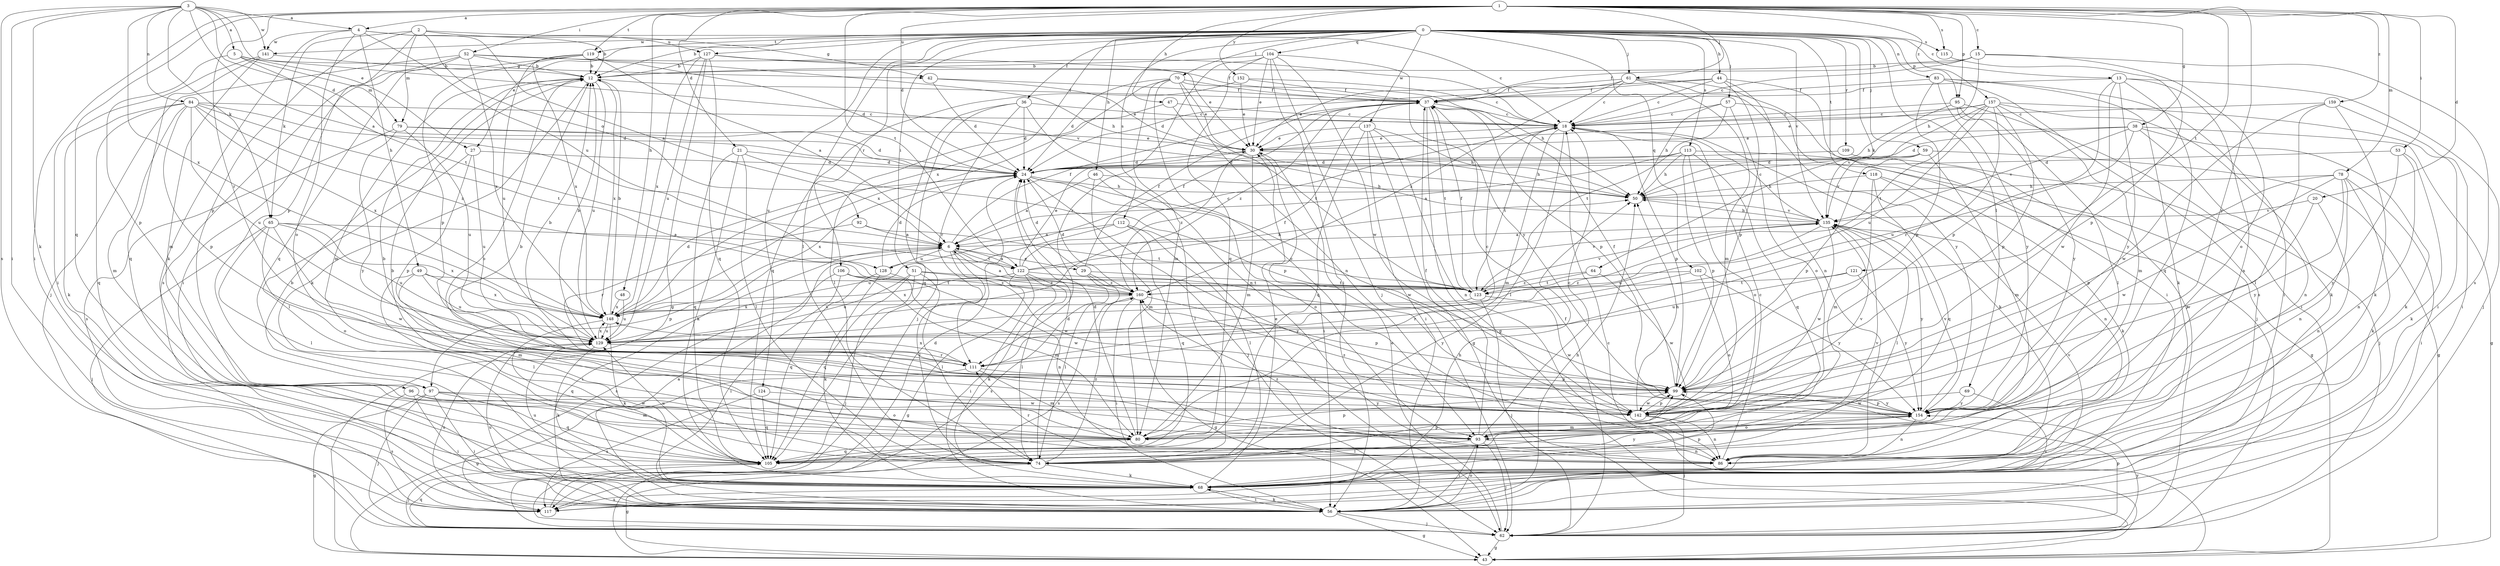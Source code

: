 strict digraph  {
0;
1;
2;
3;
4;
5;
6;
12;
13;
15;
18;
20;
21;
24;
27;
29;
30;
36;
37;
38;
42;
43;
44;
46;
47;
48;
49;
50;
51;
52;
53;
56;
57;
59;
61;
62;
64;
65;
68;
69;
70;
74;
78;
79;
80;
83;
84;
86;
92;
93;
95;
96;
97;
99;
102;
104;
105;
106;
109;
111;
112;
113;
115;
117;
118;
119;
121;
122;
123;
124;
127;
128;
129;
135;
137;
141;
142;
148;
152;
154;
157;
159;
160;
0 -> 12  [label=b];
0 -> 13  [label=c];
0 -> 27  [label=e];
0 -> 36  [label=f];
0 -> 44  [label=h];
0 -> 46  [label=h];
0 -> 51  [label=i];
0 -> 57  [label=j];
0 -> 59  [label=j];
0 -> 61  [label=j];
0 -> 64  [label=k];
0 -> 69  [label=l];
0 -> 70  [label=l];
0 -> 74  [label=l];
0 -> 83  [label=n];
0 -> 95  [label=p];
0 -> 102  [label=q];
0 -> 104  [label=q];
0 -> 106  [label=r];
0 -> 109  [label=r];
0 -> 112  [label=s];
0 -> 113  [label=s];
0 -> 115  [label=s];
0 -> 118  [label=t];
0 -> 119  [label=t];
0 -> 124  [label=u];
0 -> 127  [label=u];
0 -> 135  [label=v];
0 -> 137  [label=w];
0 -> 141  [label=w];
0 -> 148  [label=x];
1 -> 4  [label=a];
1 -> 15  [label=c];
1 -> 20  [label=d];
1 -> 21  [label=d];
1 -> 24  [label=d];
1 -> 38  [label=g];
1 -> 47  [label=h];
1 -> 48  [label=h];
1 -> 52  [label=i];
1 -> 53  [label=i];
1 -> 56  [label=i];
1 -> 61  [label=j];
1 -> 78  [label=m];
1 -> 95  [label=p];
1 -> 105  [label=q];
1 -> 111  [label=r];
1 -> 115  [label=s];
1 -> 119  [label=t];
1 -> 121  [label=t];
1 -> 122  [label=t];
1 -> 152  [label=y];
1 -> 154  [label=y];
1 -> 157  [label=z];
1 -> 159  [label=z];
2 -> 18  [label=c];
2 -> 42  [label=g];
2 -> 65  [label=k];
2 -> 79  [label=m];
2 -> 92  [label=o];
2 -> 96  [label=p];
2 -> 97  [label=p];
2 -> 127  [label=u];
3 -> 4  [label=a];
3 -> 5  [label=a];
3 -> 6  [label=a];
3 -> 24  [label=d];
3 -> 27  [label=e];
3 -> 56  [label=i];
3 -> 65  [label=k];
3 -> 68  [label=k];
3 -> 84  [label=n];
3 -> 117  [label=s];
3 -> 141  [label=w];
3 -> 148  [label=x];
4 -> 6  [label=a];
4 -> 12  [label=b];
4 -> 49  [label=h];
4 -> 68  [label=k];
4 -> 93  [label=o];
4 -> 128  [label=u];
4 -> 141  [label=w];
5 -> 42  [label=g];
5 -> 79  [label=m];
5 -> 97  [label=p];
5 -> 122  [label=t];
5 -> 135  [label=v];
6 -> 29  [label=e];
6 -> 37  [label=f];
6 -> 56  [label=i];
6 -> 74  [label=l];
6 -> 97  [label=p];
6 -> 122  [label=t];
6 -> 128  [label=u];
6 -> 142  [label=w];
6 -> 154  [label=y];
12 -> 37  [label=f];
12 -> 68  [label=k];
12 -> 80  [label=m];
12 -> 93  [label=o];
12 -> 129  [label=u];
12 -> 148  [label=x];
13 -> 37  [label=f];
13 -> 62  [label=j];
13 -> 86  [label=n];
13 -> 99  [label=p];
13 -> 105  [label=q];
13 -> 142  [label=w];
13 -> 154  [label=y];
15 -> 12  [label=b];
15 -> 18  [label=c];
15 -> 37  [label=f];
15 -> 50  [label=h];
15 -> 93  [label=o];
15 -> 117  [label=s];
18 -> 30  [label=e];
18 -> 68  [label=k];
18 -> 74  [label=l];
18 -> 80  [label=m];
18 -> 99  [label=p];
18 -> 123  [label=t];
20 -> 86  [label=n];
20 -> 135  [label=v];
20 -> 142  [label=w];
21 -> 24  [label=d];
21 -> 68  [label=k];
21 -> 74  [label=l];
21 -> 99  [label=p];
21 -> 105  [label=q];
24 -> 50  [label=h];
24 -> 62  [label=j];
24 -> 93  [label=o];
24 -> 142  [label=w];
24 -> 148  [label=x];
27 -> 24  [label=d];
27 -> 74  [label=l];
27 -> 99  [label=p];
27 -> 129  [label=u];
29 -> 24  [label=d];
29 -> 37  [label=f];
29 -> 74  [label=l];
29 -> 117  [label=s];
29 -> 123  [label=t];
29 -> 160  [label=z];
30 -> 24  [label=d];
30 -> 50  [label=h];
30 -> 56  [label=i];
30 -> 80  [label=m];
30 -> 160  [label=z];
36 -> 18  [label=c];
36 -> 24  [label=d];
36 -> 62  [label=j];
36 -> 86  [label=n];
36 -> 105  [label=q];
36 -> 111  [label=r];
37 -> 18  [label=c];
37 -> 43  [label=g];
37 -> 99  [label=p];
37 -> 123  [label=t];
37 -> 160  [label=z];
38 -> 24  [label=d];
38 -> 30  [label=e];
38 -> 43  [label=g];
38 -> 68  [label=k];
38 -> 86  [label=n];
38 -> 129  [label=u];
38 -> 135  [label=v];
42 -> 24  [label=d];
42 -> 30  [label=e];
42 -> 37  [label=f];
43 -> 18  [label=c];
44 -> 18  [label=c];
44 -> 24  [label=d];
44 -> 37  [label=f];
44 -> 56  [label=i];
44 -> 86  [label=n];
44 -> 99  [label=p];
46 -> 6  [label=a];
46 -> 50  [label=h];
46 -> 74  [label=l];
46 -> 80  [label=m];
47 -> 18  [label=c];
47 -> 74  [label=l];
47 -> 123  [label=t];
48 -> 129  [label=u];
48 -> 148  [label=x];
49 -> 74  [label=l];
49 -> 80  [label=m];
49 -> 123  [label=t];
49 -> 129  [label=u];
49 -> 148  [label=x];
50 -> 135  [label=v];
51 -> 62  [label=j];
51 -> 74  [label=l];
51 -> 105  [label=q];
51 -> 123  [label=t];
51 -> 129  [label=u];
51 -> 160  [label=z];
52 -> 12  [label=b];
52 -> 37  [label=f];
52 -> 50  [label=h];
52 -> 56  [label=i];
52 -> 62  [label=j];
52 -> 117  [label=s];
52 -> 148  [label=x];
53 -> 24  [label=d];
53 -> 68  [label=k];
53 -> 86  [label=n];
53 -> 154  [label=y];
56 -> 6  [label=a];
56 -> 43  [label=g];
56 -> 50  [label=h];
56 -> 62  [label=j];
56 -> 68  [label=k];
56 -> 93  [label=o];
56 -> 129  [label=u];
57 -> 18  [label=c];
57 -> 50  [label=h];
57 -> 62  [label=j];
57 -> 93  [label=o];
57 -> 123  [label=t];
59 -> 24  [label=d];
59 -> 43  [label=g];
59 -> 80  [label=m];
59 -> 99  [label=p];
59 -> 135  [label=v];
61 -> 18  [label=c];
61 -> 30  [label=e];
61 -> 37  [label=f];
61 -> 62  [label=j];
61 -> 80  [label=m];
61 -> 154  [label=y];
61 -> 160  [label=z];
62 -> 30  [label=e];
62 -> 37  [label=f];
62 -> 43  [label=g];
62 -> 99  [label=p];
62 -> 105  [label=q];
62 -> 154  [label=y];
64 -> 123  [label=t];
64 -> 142  [label=w];
64 -> 160  [label=z];
65 -> 6  [label=a];
65 -> 62  [label=j];
65 -> 74  [label=l];
65 -> 93  [label=o];
65 -> 129  [label=u];
65 -> 142  [label=w];
65 -> 148  [label=x];
68 -> 12  [label=b];
68 -> 30  [label=e];
68 -> 56  [label=i];
68 -> 99  [label=p];
68 -> 117  [label=s];
68 -> 129  [label=u];
68 -> 135  [label=v];
69 -> 117  [label=s];
69 -> 142  [label=w];
69 -> 154  [label=y];
70 -> 24  [label=d];
70 -> 30  [label=e];
70 -> 37  [label=f];
70 -> 50  [label=h];
70 -> 80  [label=m];
70 -> 86  [label=n];
70 -> 93  [label=o];
70 -> 148  [label=x];
74 -> 24  [label=d];
74 -> 43  [label=g];
74 -> 68  [label=k];
74 -> 99  [label=p];
74 -> 160  [label=z];
78 -> 50  [label=h];
78 -> 56  [label=i];
78 -> 68  [label=k];
78 -> 86  [label=n];
78 -> 99  [label=p];
78 -> 142  [label=w];
78 -> 154  [label=y];
79 -> 24  [label=d];
79 -> 30  [label=e];
79 -> 117  [label=s];
79 -> 129  [label=u];
79 -> 154  [label=y];
80 -> 12  [label=b];
80 -> 24  [label=d];
80 -> 99  [label=p];
80 -> 105  [label=q];
83 -> 37  [label=f];
83 -> 56  [label=i];
83 -> 68  [label=k];
83 -> 99  [label=p];
83 -> 117  [label=s];
83 -> 154  [label=y];
84 -> 18  [label=c];
84 -> 24  [label=d];
84 -> 68  [label=k];
84 -> 80  [label=m];
84 -> 99  [label=p];
84 -> 105  [label=q];
84 -> 123  [label=t];
84 -> 129  [label=u];
84 -> 148  [label=x];
84 -> 160  [label=z];
86 -> 12  [label=b];
86 -> 18  [label=c];
86 -> 111  [label=r];
86 -> 160  [label=z];
92 -> 6  [label=a];
92 -> 111  [label=r];
92 -> 123  [label=t];
93 -> 18  [label=c];
93 -> 37  [label=f];
93 -> 56  [label=i];
93 -> 62  [label=j];
93 -> 74  [label=l];
93 -> 86  [label=n];
95 -> 18  [label=c];
95 -> 50  [label=h];
95 -> 56  [label=i];
95 -> 74  [label=l];
95 -> 154  [label=y];
96 -> 56  [label=i];
96 -> 80  [label=m];
96 -> 117  [label=s];
96 -> 142  [label=w];
97 -> 43  [label=g];
97 -> 56  [label=i];
97 -> 62  [label=j];
97 -> 93  [label=o];
97 -> 105  [label=q];
97 -> 154  [label=y];
99 -> 37  [label=f];
99 -> 142  [label=w];
99 -> 154  [label=y];
102 -> 93  [label=o];
102 -> 111  [label=r];
102 -> 154  [label=y];
102 -> 160  [label=z];
104 -> 12  [label=b];
104 -> 30  [label=e];
104 -> 56  [label=i];
104 -> 62  [label=j];
104 -> 105  [label=q];
104 -> 111  [label=r];
104 -> 142  [label=w];
104 -> 154  [label=y];
105 -> 62  [label=j];
105 -> 129  [label=u];
105 -> 135  [label=v];
105 -> 154  [label=y];
106 -> 56  [label=i];
106 -> 80  [label=m];
106 -> 117  [label=s];
106 -> 142  [label=w];
106 -> 160  [label=z];
109 -> 24  [label=d];
109 -> 62  [label=j];
111 -> 12  [label=b];
111 -> 18  [label=c];
111 -> 43  [label=g];
111 -> 80  [label=m];
111 -> 99  [label=p];
111 -> 148  [label=x];
112 -> 6  [label=a];
112 -> 62  [label=j];
112 -> 74  [label=l];
112 -> 105  [label=q];
112 -> 129  [label=u];
113 -> 6  [label=a];
113 -> 24  [label=d];
113 -> 43  [label=g];
113 -> 50  [label=h];
113 -> 93  [label=o];
113 -> 99  [label=p];
113 -> 105  [label=q];
115 -> 99  [label=p];
117 -> 24  [label=d];
117 -> 50  [label=h];
117 -> 129  [label=u];
118 -> 50  [label=h];
118 -> 68  [label=k];
118 -> 80  [label=m];
118 -> 86  [label=n];
118 -> 105  [label=q];
119 -> 6  [label=a];
119 -> 12  [label=b];
119 -> 24  [label=d];
119 -> 99  [label=p];
119 -> 105  [label=q];
119 -> 129  [label=u];
119 -> 148  [label=x];
121 -> 123  [label=t];
121 -> 129  [label=u];
121 -> 154  [label=y];
122 -> 6  [label=a];
122 -> 18  [label=c];
122 -> 30  [label=e];
122 -> 43  [label=g];
122 -> 50  [label=h];
122 -> 56  [label=i];
122 -> 68  [label=k];
122 -> 74  [label=l];
122 -> 135  [label=v];
122 -> 148  [label=x];
122 -> 154  [label=y];
123 -> 37  [label=f];
123 -> 62  [label=j];
123 -> 135  [label=v];
123 -> 142  [label=w];
123 -> 148  [label=x];
124 -> 105  [label=q];
124 -> 117  [label=s];
124 -> 142  [label=w];
127 -> 12  [label=b];
127 -> 18  [label=c];
127 -> 30  [label=e];
127 -> 43  [label=g];
127 -> 105  [label=q];
127 -> 129  [label=u];
127 -> 148  [label=x];
128 -> 24  [label=d];
128 -> 37  [label=f];
128 -> 68  [label=k];
128 -> 86  [label=n];
128 -> 105  [label=q];
129 -> 12  [label=b];
129 -> 37  [label=f];
129 -> 68  [label=k];
129 -> 111  [label=r];
129 -> 148  [label=x];
135 -> 6  [label=a];
135 -> 18  [label=c];
135 -> 50  [label=h];
135 -> 74  [label=l];
135 -> 129  [label=u];
135 -> 142  [label=w];
135 -> 154  [label=y];
137 -> 30  [label=e];
137 -> 43  [label=g];
137 -> 50  [label=h];
137 -> 56  [label=i];
137 -> 86  [label=n];
137 -> 105  [label=q];
141 -> 12  [label=b];
141 -> 56  [label=i];
141 -> 80  [label=m];
141 -> 105  [label=q];
142 -> 12  [label=b];
142 -> 50  [label=h];
142 -> 62  [label=j];
142 -> 86  [label=n];
142 -> 99  [label=p];
142 -> 135  [label=v];
142 -> 160  [label=z];
148 -> 12  [label=b];
148 -> 24  [label=d];
148 -> 68  [label=k];
148 -> 105  [label=q];
148 -> 129  [label=u];
152 -> 18  [label=c];
152 -> 30  [label=e];
152 -> 37  [label=f];
152 -> 105  [label=q];
154 -> 80  [label=m];
154 -> 86  [label=n];
154 -> 93  [label=o];
154 -> 99  [label=p];
154 -> 135  [label=v];
157 -> 18  [label=c];
157 -> 30  [label=e];
157 -> 56  [label=i];
157 -> 68  [label=k];
157 -> 80  [label=m];
157 -> 99  [label=p];
157 -> 111  [label=r];
157 -> 123  [label=t];
157 -> 129  [label=u];
157 -> 135  [label=v];
159 -> 18  [label=c];
159 -> 56  [label=i];
159 -> 68  [label=k];
159 -> 74  [label=l];
159 -> 142  [label=w];
160 -> 6  [label=a];
160 -> 24  [label=d];
160 -> 43  [label=g];
160 -> 56  [label=i];
160 -> 99  [label=p];
160 -> 117  [label=s];
160 -> 148  [label=x];
}
